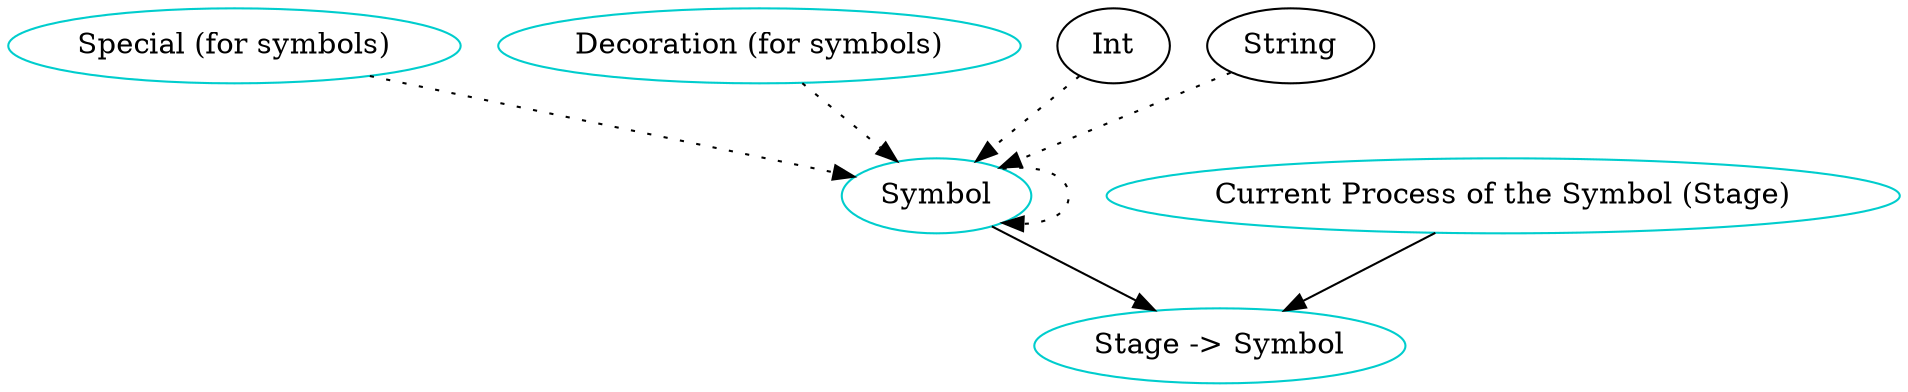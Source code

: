 digraph stagesymbol {

    Special -> Symbol [style="dotted"];
    Decoration -> Symbol [style="dotted"];
    Symbol -> Symbol [style="dotted"];
    Int -> Symbol [style="dotted"];
    String -> Symbol [style="dotted"];
    Stage -> StageSymbol;
    Symbol -> StageSymbol;
    
    /* definitions for each type component */
	Stage 	    [shape=oval, color=cyan3, label="Current Process of the Symbol (Stage)"];
    StageSymbol [shape=oval, color=cyan3, label="Stage -> Symbol"];
    Decoration 	    [shape=oval, color=cyan3, label="Decoration (for symbols)"];
    Symbol 	    [shape=oval, color=cyan3, label="Symbol"];
    Special [shape=oval, color=cyan3, label="Special (for symbols)"];
}

/* dot -Tpng sample.dot -o sample.png */
